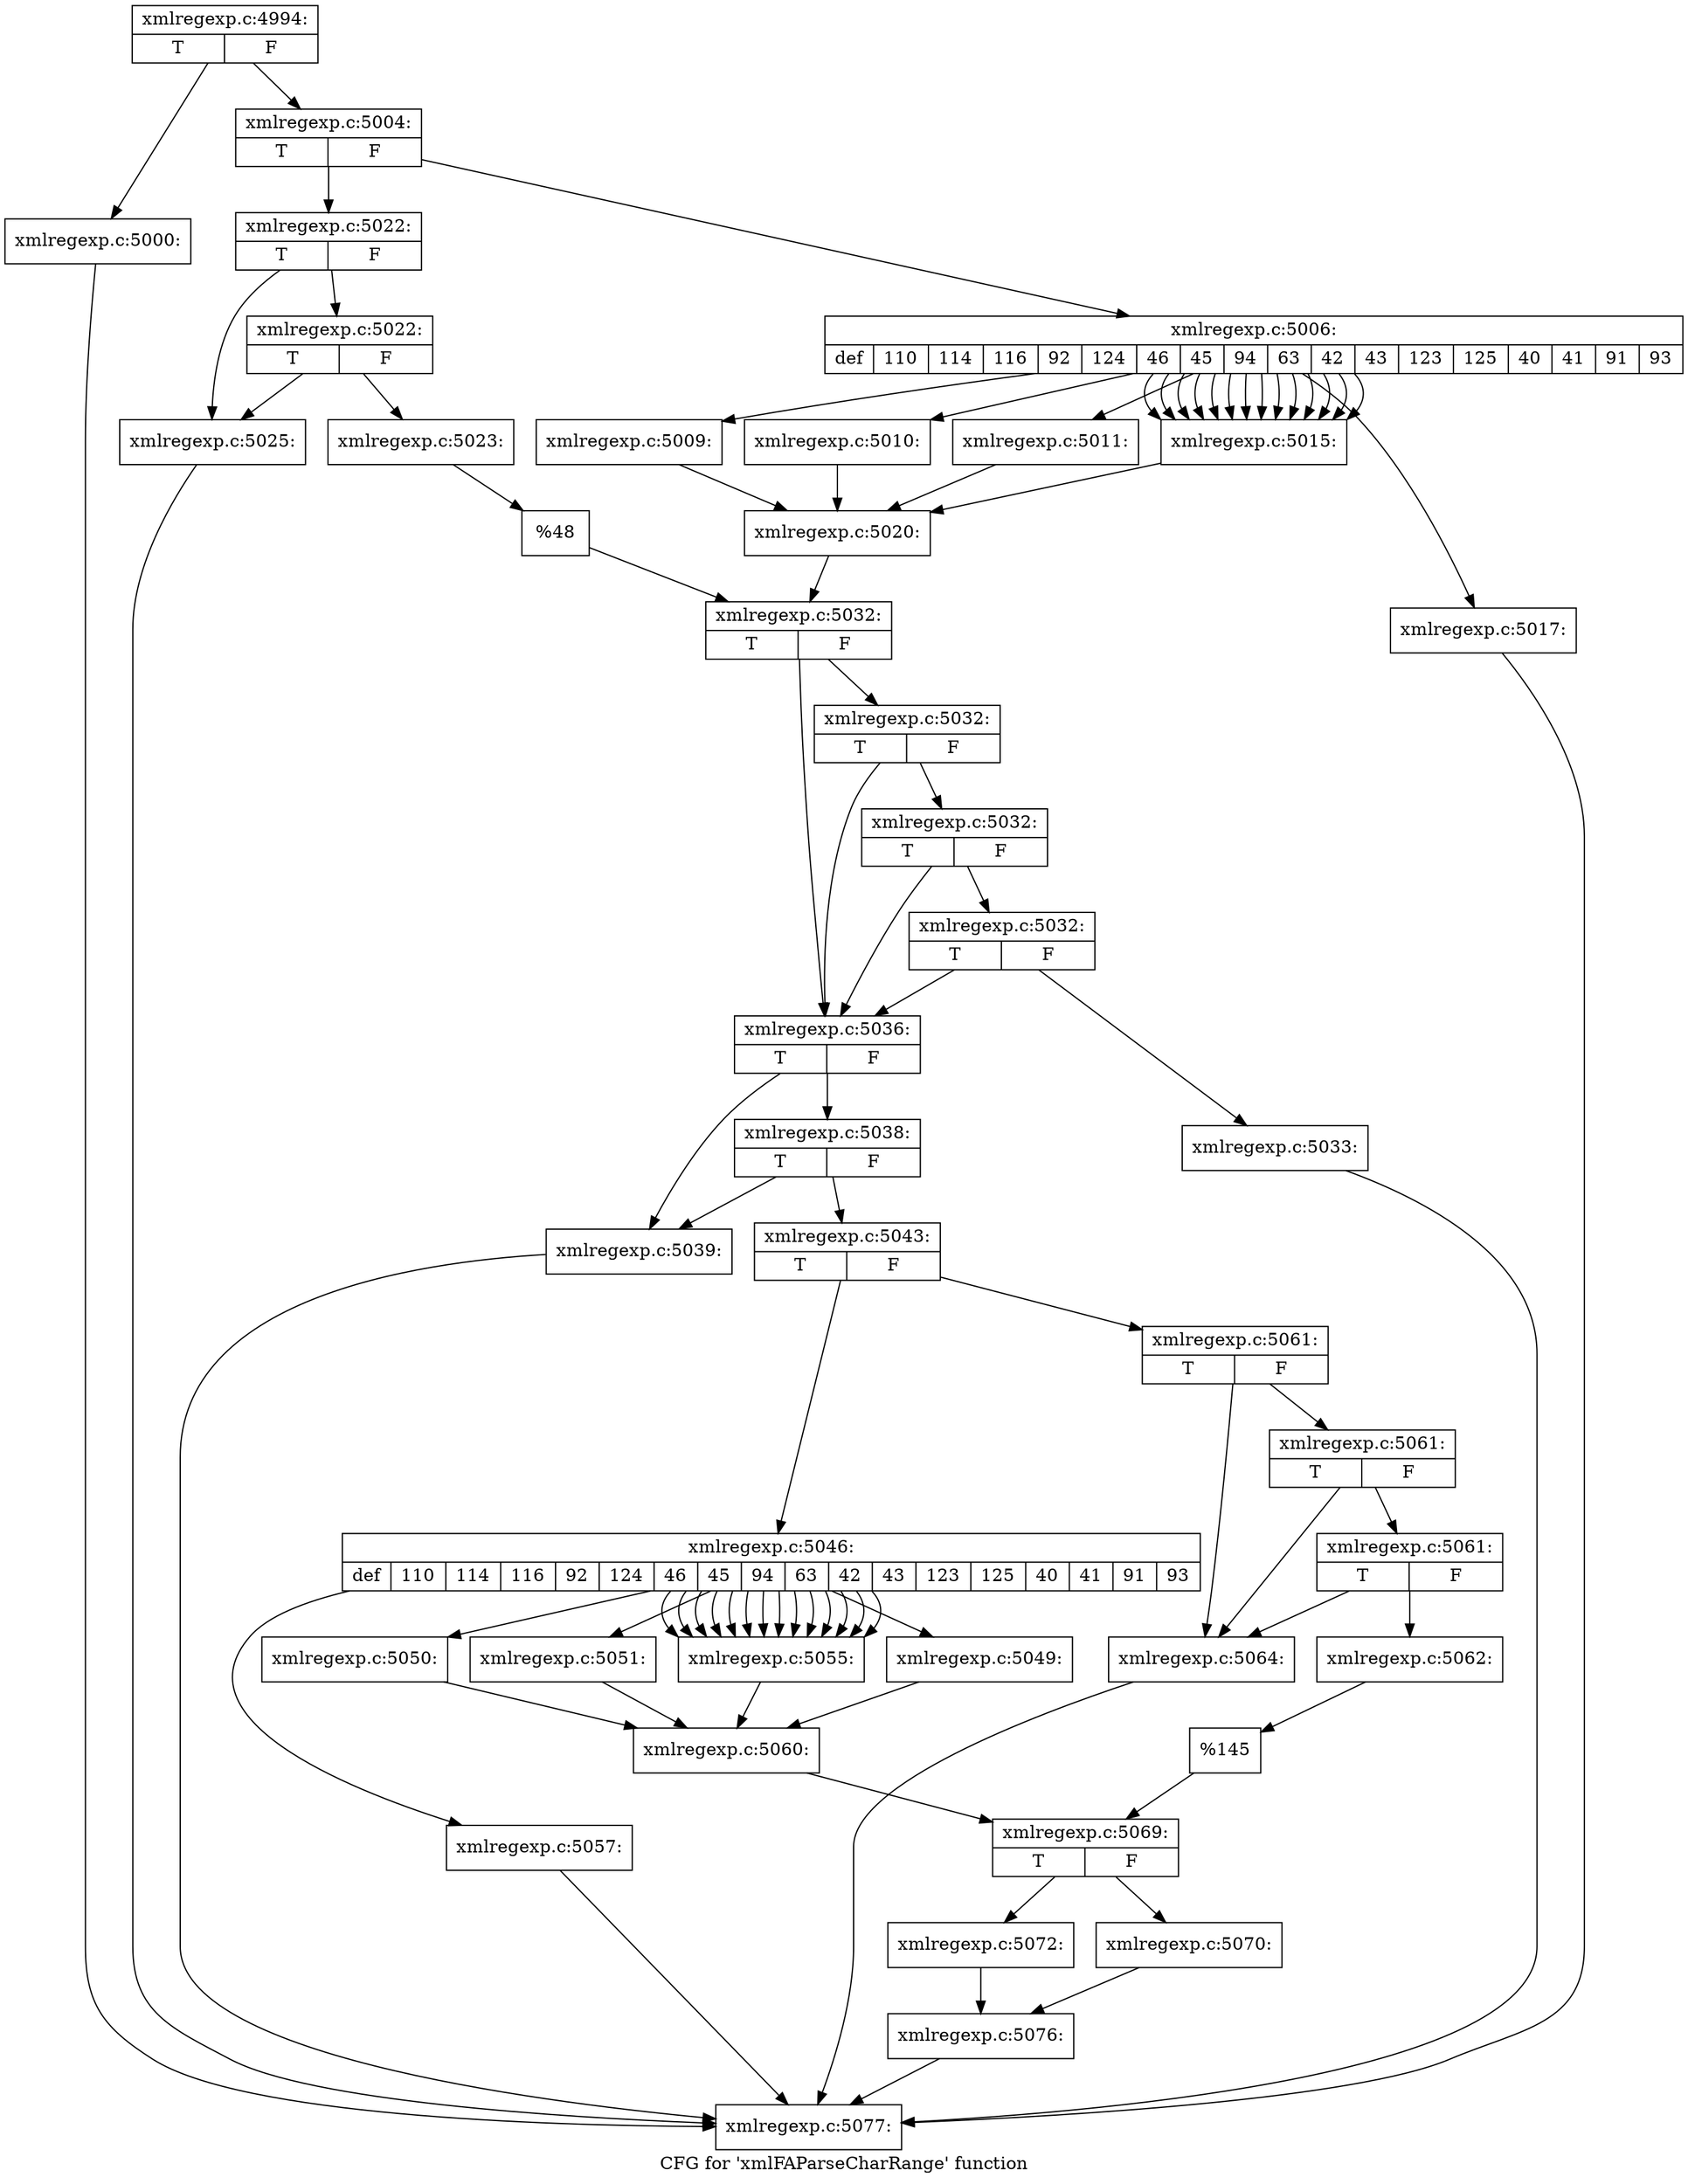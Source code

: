 digraph "CFG for 'xmlFAParseCharRange' function" {
	label="CFG for 'xmlFAParseCharRange' function";

	Node0x563d9d7d7770 [shape=record,label="{xmlregexp.c:4994:|{<s0>T|<s1>F}}"];
	Node0x563d9d7d7770 -> Node0x563d9d7d8bf0;
	Node0x563d9d7d7770 -> Node0x563d9d7d8c40;
	Node0x563d9d7d8bf0 [shape=record,label="{xmlregexp.c:5000:}"];
	Node0x563d9d7d8bf0 -> Node0x563d9d7d51e0;
	Node0x563d9d7d8c40 [shape=record,label="{xmlregexp.c:5004:|{<s0>T|<s1>F}}"];
	Node0x563d9d7d8c40 -> Node0x563d9d7d97c0;
	Node0x563d9d7d8c40 -> Node0x563d9d7d9860;
	Node0x563d9d7d97c0 [shape=record,label="{xmlregexp.c:5006:|{<s0>def|<s1>110|<s2>114|<s3>116|<s4>92|<s5>124|<s6>46|<s7>45|<s8>94|<s9>63|<s10>42|<s11>43|<s12>123|<s13>125|<s14>40|<s15>41|<s16>91|<s17>93}}"];
	Node0x563d9d7d97c0 -> Node0x563d9d7da200;
	Node0x563d9d7d97c0 -> Node0x563d9d7da320;
	Node0x563d9d7d97c0 -> Node0x563d9d7da510;
	Node0x563d9d7d97c0 -> Node0x563d9d7da700;
	Node0x563d9d7d97c0 -> Node0x563d9d7da8f0;
	Node0x563d9d7d97c0 -> Node0x563d9d7da8f0;
	Node0x563d9d7d97c0 -> Node0x563d9d7da8f0;
	Node0x563d9d7d97c0 -> Node0x563d9d7da8f0;
	Node0x563d9d7d97c0 -> Node0x563d9d7da8f0;
	Node0x563d9d7d97c0 -> Node0x563d9d7da8f0;
	Node0x563d9d7d97c0 -> Node0x563d9d7da8f0;
	Node0x563d9d7d97c0 -> Node0x563d9d7da8f0;
	Node0x563d9d7d97c0 -> Node0x563d9d7da8f0;
	Node0x563d9d7d97c0 -> Node0x563d9d7da8f0;
	Node0x563d9d7d97c0 -> Node0x563d9d7da8f0;
	Node0x563d9d7d97c0 -> Node0x563d9d7da8f0;
	Node0x563d9d7d97c0 -> Node0x563d9d7da8f0;
	Node0x563d9d7d97c0 -> Node0x563d9d7da8f0;
	Node0x563d9d7da320 [shape=record,label="{xmlregexp.c:5009:}"];
	Node0x563d9d7da320 -> Node0x563d9d7da120;
	Node0x563d9d7da510 [shape=record,label="{xmlregexp.c:5010:}"];
	Node0x563d9d7da510 -> Node0x563d9d7da120;
	Node0x563d9d7da700 [shape=record,label="{xmlregexp.c:5011:}"];
	Node0x563d9d7da700 -> Node0x563d9d7da120;
	Node0x563d9d7da8f0 [shape=record,label="{xmlregexp.c:5015:}"];
	Node0x563d9d7da8f0 -> Node0x563d9d7da120;
	Node0x563d9d7da200 [shape=record,label="{xmlregexp.c:5017:}"];
	Node0x563d9d7da200 -> Node0x563d9d7d51e0;
	Node0x563d9d7da120 [shape=record,label="{xmlregexp.c:5020:}"];
	Node0x563d9d7da120 -> Node0x563d9d7d9810;
	Node0x563d9d7d9860 [shape=record,label="{xmlregexp.c:5022:|{<s0>T|<s1>F}}"];
	Node0x563d9d7d9860 -> Node0x563d9d7dbb90;
	Node0x563d9d7d9860 -> Node0x563d9d7dbb40;
	Node0x563d9d7dbb90 [shape=record,label="{xmlregexp.c:5022:|{<s0>T|<s1>F}}"];
	Node0x563d9d7dbb90 -> Node0x563d9d7dbaa0;
	Node0x563d9d7dbb90 -> Node0x563d9d7dbb40;
	Node0x563d9d7dbaa0 [shape=record,label="{xmlregexp.c:5023:}"];
	Node0x563d9d7dbaa0 -> Node0x563d9d7dbaf0;
	Node0x563d9d7dbb40 [shape=record,label="{xmlregexp.c:5025:}"];
	Node0x563d9d7dbb40 -> Node0x563d9d7d51e0;
	Node0x563d9d7dbaf0 [shape=record,label="{%48}"];
	Node0x563d9d7dbaf0 -> Node0x563d9d7d9810;
	Node0x563d9d7d9810 [shape=record,label="{xmlregexp.c:5032:|{<s0>T|<s1>F}}"];
	Node0x563d9d7d9810 -> Node0x563d9d7dce30;
	Node0x563d9d7d9810 -> Node0x563d9d7dcce0;
	Node0x563d9d7dce30 [shape=record,label="{xmlregexp.c:5032:|{<s0>T|<s1>F}}"];
	Node0x563d9d7dce30 -> Node0x563d9d7dcdb0;
	Node0x563d9d7dce30 -> Node0x563d9d7dcce0;
	Node0x563d9d7dcdb0 [shape=record,label="{xmlregexp.c:5032:|{<s0>T|<s1>F}}"];
	Node0x563d9d7dcdb0 -> Node0x563d9d7dcd30;
	Node0x563d9d7dcdb0 -> Node0x563d9d7dcce0;
	Node0x563d9d7dcd30 [shape=record,label="{xmlregexp.c:5032:|{<s0>T|<s1>F}}"];
	Node0x563d9d7dcd30 -> Node0x563d9d7dcc90;
	Node0x563d9d7dcd30 -> Node0x563d9d7dcce0;
	Node0x563d9d7dcc90 [shape=record,label="{xmlregexp.c:5033:}"];
	Node0x563d9d7dcc90 -> Node0x563d9d7d51e0;
	Node0x563d9d7dcce0 [shape=record,label="{xmlregexp.c:5036:|{<s0>T|<s1>F}}"];
	Node0x563d9d7dcce0 -> Node0x563d9d7dea30;
	Node0x563d9d7dcce0 -> Node0x563d9d7dead0;
	Node0x563d9d7dead0 [shape=record,label="{xmlregexp.c:5038:|{<s0>T|<s1>F}}"];
	Node0x563d9d7dead0 -> Node0x563d9d7dea30;
	Node0x563d9d7dead0 -> Node0x563d9d7dea80;
	Node0x563d9d7dea30 [shape=record,label="{xmlregexp.c:5039:}"];
	Node0x563d9d7dea30 -> Node0x563d9d7d51e0;
	Node0x563d9d7dea80 [shape=record,label="{xmlregexp.c:5043:|{<s0>T|<s1>F}}"];
	Node0x563d9d7dea80 -> Node0x563d9d7e0580;
	Node0x563d9d7dea80 -> Node0x563d9d7e0620;
	Node0x563d9d7e0580 [shape=record,label="{xmlregexp.c:5046:|{<s0>def|<s1>110|<s2>114|<s3>116|<s4>92|<s5>124|<s6>46|<s7>45|<s8>94|<s9>63|<s10>42|<s11>43|<s12>123|<s13>125|<s14>40|<s15>41|<s16>91|<s17>93}}"];
	Node0x563d9d7e0580 -> Node0x563d9d7e0fc0;
	Node0x563d9d7e0580 -> Node0x563d9d7e10e0;
	Node0x563d9d7e0580 -> Node0x563d9d7e12d0;
	Node0x563d9d7e0580 -> Node0x563d9d7e14c0;
	Node0x563d9d7e0580 -> Node0x563d9d7e16b0;
	Node0x563d9d7e0580 -> Node0x563d9d7e16b0;
	Node0x563d9d7e0580 -> Node0x563d9d7e16b0;
	Node0x563d9d7e0580 -> Node0x563d9d7e16b0;
	Node0x563d9d7e0580 -> Node0x563d9d7e16b0;
	Node0x563d9d7e0580 -> Node0x563d9d7e16b0;
	Node0x563d9d7e0580 -> Node0x563d9d7e16b0;
	Node0x563d9d7e0580 -> Node0x563d9d7e16b0;
	Node0x563d9d7e0580 -> Node0x563d9d7e16b0;
	Node0x563d9d7e0580 -> Node0x563d9d7e16b0;
	Node0x563d9d7e0580 -> Node0x563d9d7e16b0;
	Node0x563d9d7e0580 -> Node0x563d9d7e16b0;
	Node0x563d9d7e0580 -> Node0x563d9d7e16b0;
	Node0x563d9d7e0580 -> Node0x563d9d7e16b0;
	Node0x563d9d7e10e0 [shape=record,label="{xmlregexp.c:5049:}"];
	Node0x563d9d7e10e0 -> Node0x563d9d7e0ee0;
	Node0x563d9d7e12d0 [shape=record,label="{xmlregexp.c:5050:}"];
	Node0x563d9d7e12d0 -> Node0x563d9d7e0ee0;
	Node0x563d9d7e14c0 [shape=record,label="{xmlregexp.c:5051:}"];
	Node0x563d9d7e14c0 -> Node0x563d9d7e0ee0;
	Node0x563d9d7e16b0 [shape=record,label="{xmlregexp.c:5055:}"];
	Node0x563d9d7e16b0 -> Node0x563d9d7e0ee0;
	Node0x563d9d7e0fc0 [shape=record,label="{xmlregexp.c:5057:}"];
	Node0x563d9d7e0fc0 -> Node0x563d9d7d51e0;
	Node0x563d9d7e0ee0 [shape=record,label="{xmlregexp.c:5060:}"];
	Node0x563d9d7e0ee0 -> Node0x563d9d7e05d0;
	Node0x563d9d7e0620 [shape=record,label="{xmlregexp.c:5061:|{<s0>T|<s1>F}}"];
	Node0x563d9d7e0620 -> Node0x563d9d7e2400;
	Node0x563d9d7e0620 -> Node0x563d9d7e2330;
	Node0x563d9d7e2400 [shape=record,label="{xmlregexp.c:5061:|{<s0>T|<s1>F}}"];
	Node0x563d9d7e2400 -> Node0x563d9d7e2380;
	Node0x563d9d7e2400 -> Node0x563d9d7e2330;
	Node0x563d9d7e2380 [shape=record,label="{xmlregexp.c:5061:|{<s0>T|<s1>F}}"];
	Node0x563d9d7e2380 -> Node0x563d9d7e2290;
	Node0x563d9d7e2380 -> Node0x563d9d7e2330;
	Node0x563d9d7e2290 [shape=record,label="{xmlregexp.c:5062:}"];
	Node0x563d9d7e2290 -> Node0x563d9d7e22e0;
	Node0x563d9d7e2330 [shape=record,label="{xmlregexp.c:5064:}"];
	Node0x563d9d7e2330 -> Node0x563d9d7d51e0;
	Node0x563d9d7e22e0 [shape=record,label="{%145}"];
	Node0x563d9d7e22e0 -> Node0x563d9d7e05d0;
	Node0x563d9d7e05d0 [shape=record,label="{xmlregexp.c:5069:|{<s0>T|<s1>F}}"];
	Node0x563d9d7e05d0 -> Node0x563d9d7e3630;
	Node0x563d9d7e05d0 -> Node0x563d9d7e36d0;
	Node0x563d9d7e3630 [shape=record,label="{xmlregexp.c:5070:}"];
	Node0x563d9d7e3630 -> Node0x563d9d7e3680;
	Node0x563d9d7e36d0 [shape=record,label="{xmlregexp.c:5072:}"];
	Node0x563d9d7e36d0 -> Node0x563d9d7e3680;
	Node0x563d9d7e3680 [shape=record,label="{xmlregexp.c:5076:}"];
	Node0x563d9d7e3680 -> Node0x563d9d7d51e0;
	Node0x563d9d7d51e0 [shape=record,label="{xmlregexp.c:5077:}"];
}
